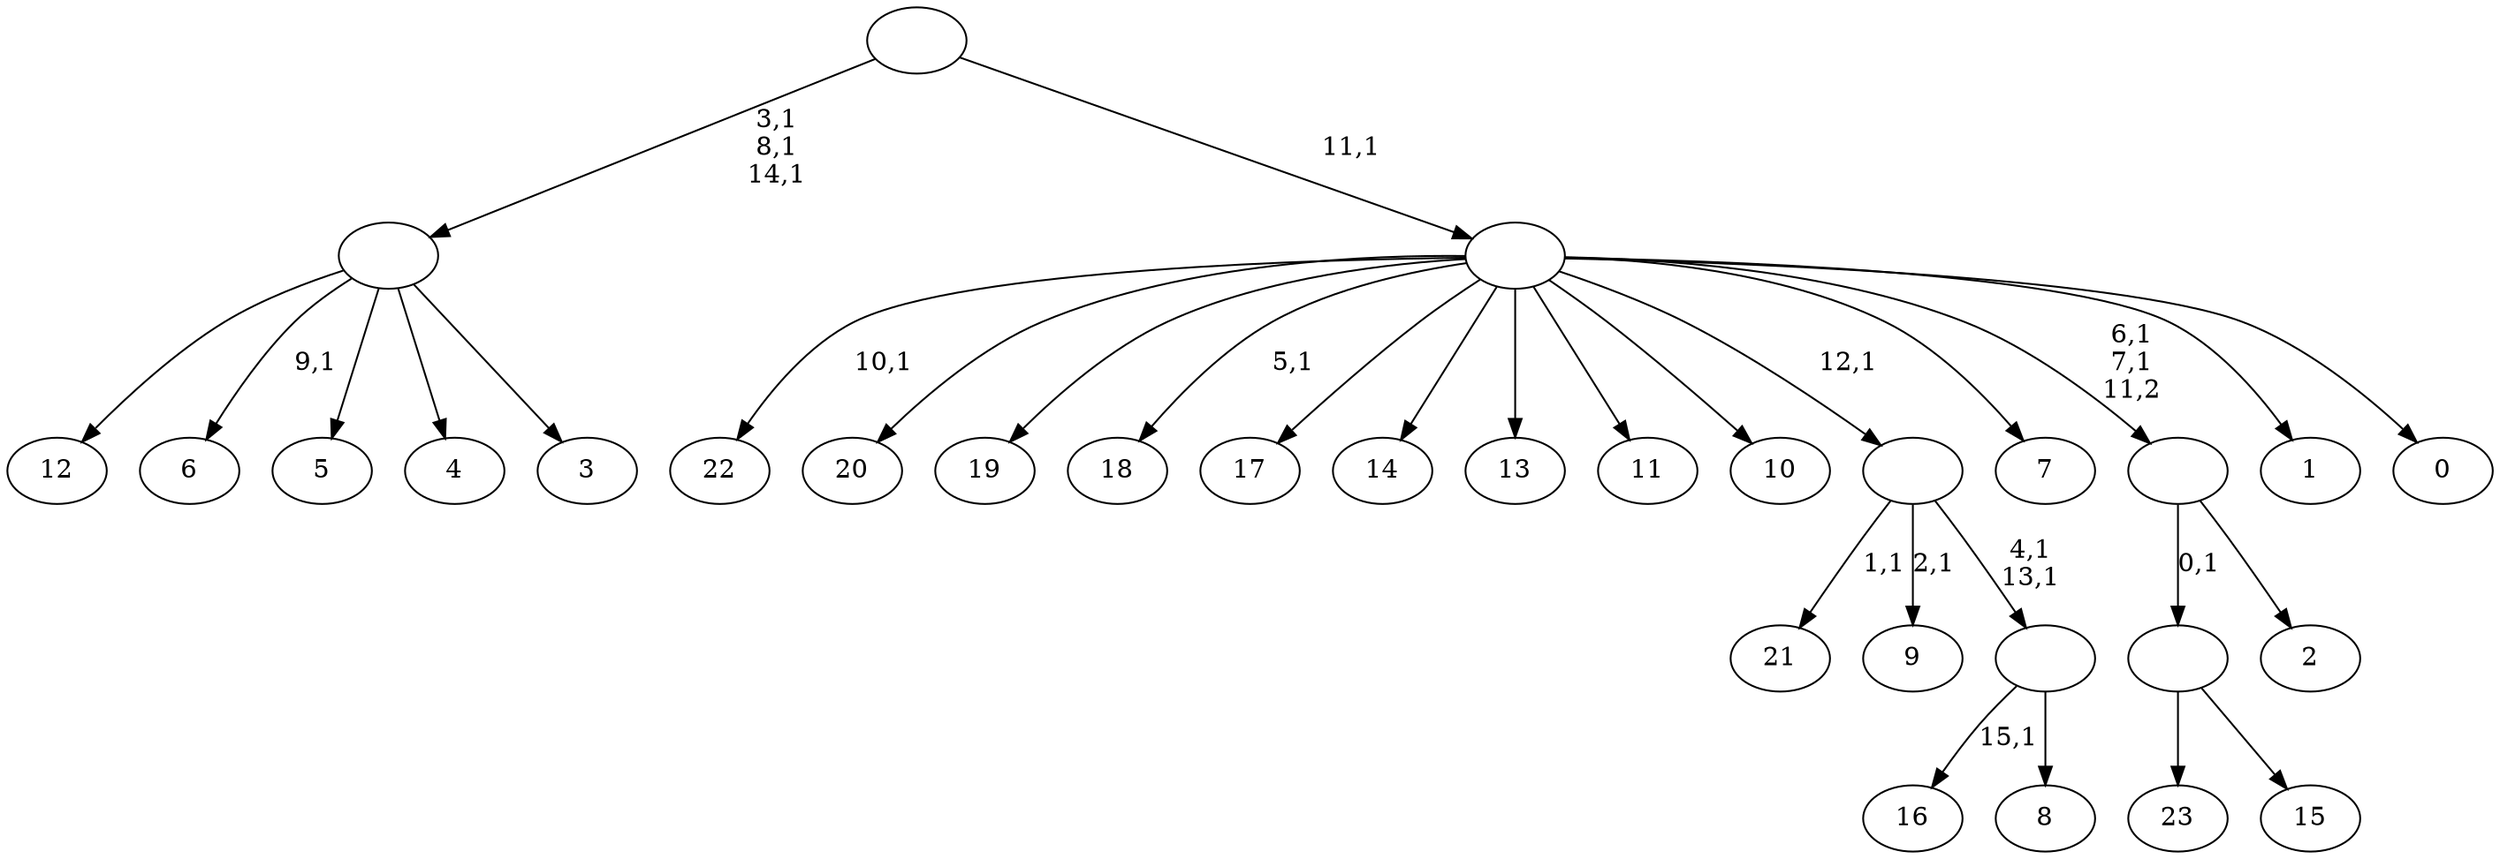 digraph T {
	40 [label="23"]
	39 [label="22"]
	37 [label="21"]
	35 [label="20"]
	34 [label="19"]
	33 [label="18"]
	31 [label="17"]
	30 [label="16"]
	28 [label="15"]
	27 [label=""]
	26 [label="14"]
	25 [label="13"]
	24 [label="12"]
	23 [label="11"]
	22 [label="10"]
	21 [label="9"]
	19 [label="8"]
	18 [label=""]
	16 [label=""]
	15 [label="7"]
	14 [label="6"]
	12 [label="5"]
	11 [label="4"]
	10 [label="3"]
	9 [label=""]
	6 [label="2"]
	5 [label=""]
	3 [label="1"]
	2 [label="0"]
	1 [label=""]
	0 [label=""]
	27 -> 40 [label=""]
	27 -> 28 [label=""]
	18 -> 30 [label="15,1"]
	18 -> 19 [label=""]
	16 -> 18 [label="4,1\n13,1"]
	16 -> 21 [label="2,1"]
	16 -> 37 [label="1,1"]
	9 -> 14 [label="9,1"]
	9 -> 24 [label=""]
	9 -> 12 [label=""]
	9 -> 11 [label=""]
	9 -> 10 [label=""]
	5 -> 27 [label="0,1"]
	5 -> 6 [label=""]
	1 -> 5 [label="6,1\n7,1\n11,2"]
	1 -> 33 [label="5,1"]
	1 -> 39 [label="10,1"]
	1 -> 35 [label=""]
	1 -> 34 [label=""]
	1 -> 31 [label=""]
	1 -> 26 [label=""]
	1 -> 25 [label=""]
	1 -> 23 [label=""]
	1 -> 22 [label=""]
	1 -> 16 [label="12,1"]
	1 -> 15 [label=""]
	1 -> 3 [label=""]
	1 -> 2 [label=""]
	0 -> 9 [label="3,1\n8,1\n14,1"]
	0 -> 1 [label="11,1"]
}
